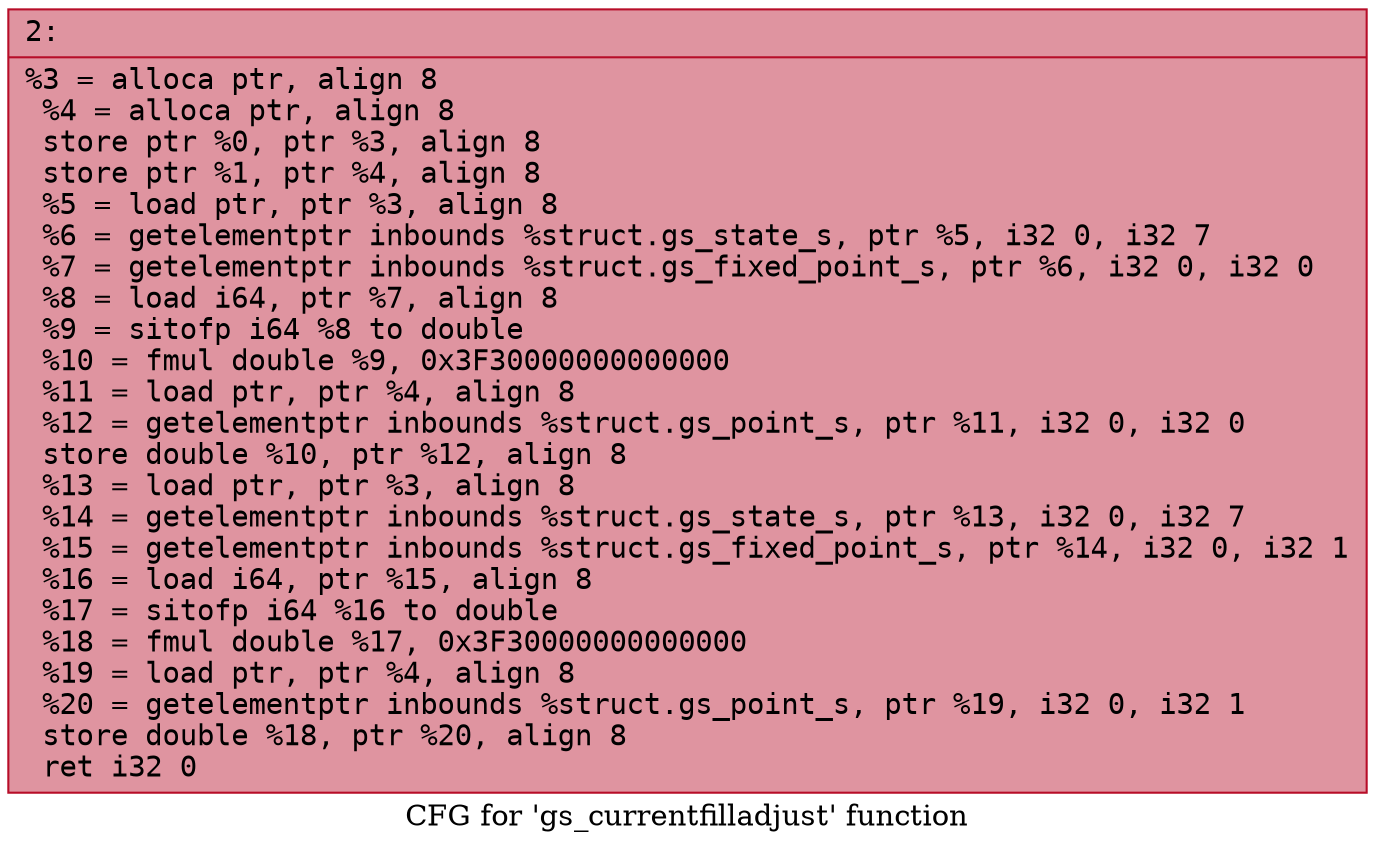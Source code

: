 digraph "CFG for 'gs_currentfilladjust' function" {
	label="CFG for 'gs_currentfilladjust' function";

	Node0x600000dfc140 [shape=record,color="#b70d28ff", style=filled, fillcolor="#b70d2870" fontname="Courier",label="{2:\l|  %3 = alloca ptr, align 8\l  %4 = alloca ptr, align 8\l  store ptr %0, ptr %3, align 8\l  store ptr %1, ptr %4, align 8\l  %5 = load ptr, ptr %3, align 8\l  %6 = getelementptr inbounds %struct.gs_state_s, ptr %5, i32 0, i32 7\l  %7 = getelementptr inbounds %struct.gs_fixed_point_s, ptr %6, i32 0, i32 0\l  %8 = load i64, ptr %7, align 8\l  %9 = sitofp i64 %8 to double\l  %10 = fmul double %9, 0x3F30000000000000\l  %11 = load ptr, ptr %4, align 8\l  %12 = getelementptr inbounds %struct.gs_point_s, ptr %11, i32 0, i32 0\l  store double %10, ptr %12, align 8\l  %13 = load ptr, ptr %3, align 8\l  %14 = getelementptr inbounds %struct.gs_state_s, ptr %13, i32 0, i32 7\l  %15 = getelementptr inbounds %struct.gs_fixed_point_s, ptr %14, i32 0, i32 1\l  %16 = load i64, ptr %15, align 8\l  %17 = sitofp i64 %16 to double\l  %18 = fmul double %17, 0x3F30000000000000\l  %19 = load ptr, ptr %4, align 8\l  %20 = getelementptr inbounds %struct.gs_point_s, ptr %19, i32 0, i32 1\l  store double %18, ptr %20, align 8\l  ret i32 0\l}"];
}

